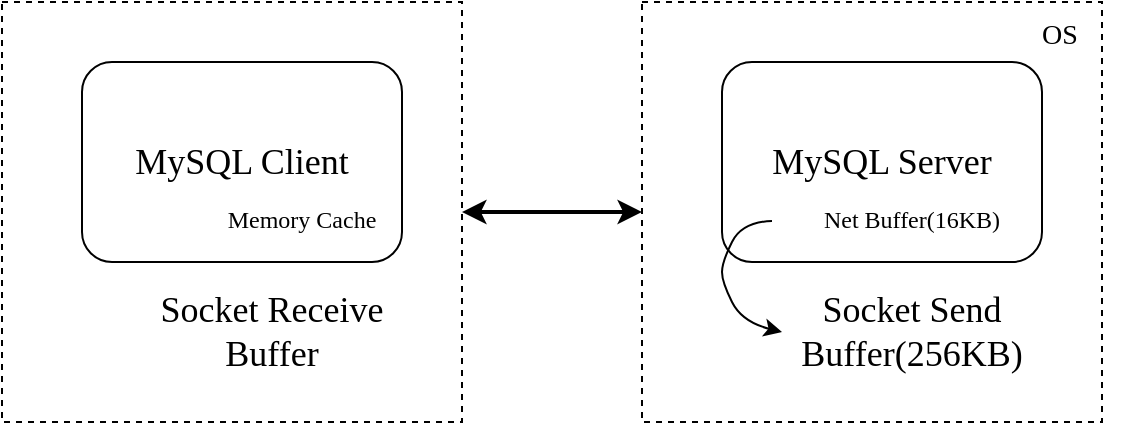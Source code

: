 <mxfile version="16.5.6" type="device"><diagram id="YpH7FmW3Kd2ZjyBJeLDq" name="Page-1"><mxGraphModel dx="946" dy="546" grid="1" gridSize="10" guides="1" tooltips="1" connect="1" arrows="1" fold="1" page="1" pageScale="1" pageWidth="827" pageHeight="1169" math="0" shadow="0"><root><mxCell id="0"/><mxCell id="1" parent="0"/><mxCell id="QKMmqy7t3hj_XmfelxcN-1" value="&lt;font style=&quot;font-size: 18px&quot; face=&quot;Comic Sans MS&quot;&gt;MySQL Client&lt;/font&gt;" style="rounded=1;whiteSpace=wrap;html=1;" vertex="1" parent="1"><mxGeometry x="120" y="130" width="160" height="100" as="geometry"/></mxCell><mxCell id="QKMmqy7t3hj_XmfelxcN-3" value="&lt;font style=&quot;font-size: 18px&quot; face=&quot;Comic Sans MS&quot;&gt;MySQL Server&lt;/font&gt;" style="rounded=1;whiteSpace=wrap;html=1;" vertex="1" parent="1"><mxGeometry x="440" y="130" width="160" height="100" as="geometry"/></mxCell><mxCell id="QKMmqy7t3hj_XmfelxcN-5" value="&lt;font style=&quot;font-size: 12px&quot;&gt;Memory Cache&lt;/font&gt;" style="text;html=1;strokeColor=none;fillColor=none;align=center;verticalAlign=middle;whiteSpace=wrap;rounded=0;fontFamily=Comic Sans MS;fontSize=18;" vertex="1" parent="1"><mxGeometry x="160" y="192" width="140" height="30" as="geometry"/></mxCell><mxCell id="QKMmqy7t3hj_XmfelxcN-6" value="&lt;font style=&quot;font-size: 12px&quot;&gt;Net Buffer(16KB)&lt;/font&gt;" style="text;html=1;strokeColor=none;fillColor=none;align=center;verticalAlign=middle;whiteSpace=wrap;rounded=0;fontFamily=Comic Sans MS;fontSize=18;" vertex="1" parent="1"><mxGeometry x="465" y="192" width="140" height="30" as="geometry"/></mxCell><mxCell id="QKMmqy7t3hj_XmfelxcN-7" value="&lt;font style=&quot;font-size: 18px&quot;&gt;Socket Receive Buffer&lt;/font&gt;" style="text;html=1;strokeColor=none;fillColor=none;align=center;verticalAlign=middle;whiteSpace=wrap;rounded=0;fontFamily=Comic Sans MS;fontSize=12;" vertex="1" parent="1"><mxGeometry x="150" y="250" width="130" height="30" as="geometry"/></mxCell><mxCell id="QKMmqy7t3hj_XmfelxcN-9" value="&lt;font style=&quot;font-size: 18px&quot;&gt;Socket Send Buffer(256KB)&lt;/font&gt;" style="text;html=1;strokeColor=none;fillColor=none;align=center;verticalAlign=middle;whiteSpace=wrap;rounded=0;fontFamily=Comic Sans MS;fontSize=12;" vertex="1" parent="1"><mxGeometry x="470" y="250" width="130" height="30" as="geometry"/></mxCell><mxCell id="QKMmqy7t3hj_XmfelxcN-10" value="" style="curved=1;endArrow=classic;html=1;rounded=0;fontFamily=Comic Sans MS;fontSize=18;entryX=0;entryY=0.5;entryDx=0;entryDy=0;" edge="1" parent="1" source="QKMmqy7t3hj_XmfelxcN-6" target="QKMmqy7t3hj_XmfelxcN-9"><mxGeometry width="50" height="50" relative="1" as="geometry"><mxPoint x="390" y="260" as="sourcePoint"/><mxPoint x="440" y="210" as="targetPoint"/><Array as="points"><mxPoint x="450" y="210"/><mxPoint x="440" y="230"/><mxPoint x="440" y="240"/><mxPoint x="450" y="260"/></Array></mxGeometry></mxCell><mxCell id="QKMmqy7t3hj_XmfelxcN-11" value="" style="rounded=0;whiteSpace=wrap;html=1;fontFamily=Comic Sans MS;fontSize=18;fillColor=none;dashed=1;" vertex="1" parent="1"><mxGeometry x="80" y="100" width="230" height="210" as="geometry"/></mxCell><mxCell id="QKMmqy7t3hj_XmfelxcN-12" value="" style="rounded=0;whiteSpace=wrap;html=1;fontFamily=Comic Sans MS;fontSize=18;fillColor=none;dashed=1;" vertex="1" parent="1"><mxGeometry x="400" y="100" width="230" height="210" as="geometry"/></mxCell><mxCell id="QKMmqy7t3hj_XmfelxcN-13" value="" style="endArrow=classic;startArrow=classic;html=1;rounded=0;fontFamily=Comic Sans MS;fontSize=18;exitX=1;exitY=0.5;exitDx=0;exitDy=0;entryX=0;entryY=0.5;entryDx=0;entryDy=0;strokeWidth=2;" edge="1" parent="1" source="QKMmqy7t3hj_XmfelxcN-11" target="QKMmqy7t3hj_XmfelxcN-12"><mxGeometry width="50" height="50" relative="1" as="geometry"><mxPoint x="390" y="260" as="sourcePoint"/><mxPoint x="440" y="210" as="targetPoint"/></mxGeometry></mxCell><mxCell id="QKMmqy7t3hj_XmfelxcN-14" value="&lt;font style=&quot;font-size: 14px&quot;&gt;OS&lt;/font&gt;" style="text;html=1;strokeColor=none;fillColor=none;align=center;verticalAlign=middle;whiteSpace=wrap;rounded=0;dashed=1;fontFamily=Comic Sans MS;fontSize=18;" vertex="1" parent="1"><mxGeometry x="579" y="100" width="60" height="30" as="geometry"/></mxCell></root></mxGraphModel></diagram></mxfile>